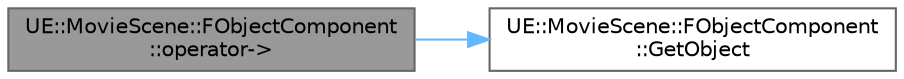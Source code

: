 digraph "UE::MovieScene::FObjectComponent::operator-&gt;"
{
 // INTERACTIVE_SVG=YES
 // LATEX_PDF_SIZE
  bgcolor="transparent";
  edge [fontname=Helvetica,fontsize=10,labelfontname=Helvetica,labelfontsize=10];
  node [fontname=Helvetica,fontsize=10,shape=box,height=0.2,width=0.4];
  rankdir="LR";
  Node1 [id="Node000001",label="UE::MovieScene::FObjectComponent\l::operator-\>",height=0.2,width=0.4,color="gray40", fillcolor="grey60", style="filled", fontcolor="black",tooltip=" "];
  Node1 -> Node2 [id="edge1_Node000001_Node000002",color="steelblue1",style="solid",tooltip=" "];
  Node2 [id="Node000002",label="UE::MovieScene::FObjectComponent\l::GetObject",height=0.2,width=0.4,color="grey40", fillcolor="white", style="filled",URL="$d0/d5f/structUE_1_1MovieScene_1_1FObjectComponent.html#a3bdccec88de2509ccf7345646b1b8379",tooltip=" "];
}
